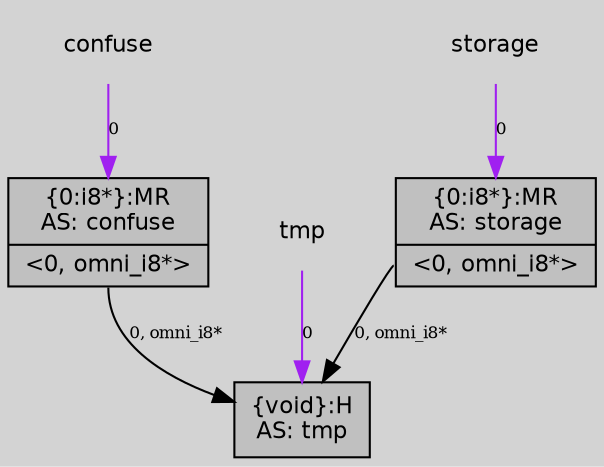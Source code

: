 digraph unnamed {
	graph [center=true, ratio=true, bgcolor=lightgray, fontname=Helvetica];
	node  [fontname=Helvetica, fontsize=11];

	Node0x7fd450605280 [shape=record,fillcolor=gray, style=filled,label="{\{0:i8*\}:MR\nAS: storage\n|{<s0>\<0, omni_i8*\>}}"];
	Node0x7fd4506053c0 [shape=record,fillcolor=gray, style=filled,label="{\{void\}:H\nAS: tmp\n}"];
	Node0x7fd450605690 [shape=record,fillcolor=gray, style=filled,label="{\{0:i8*\}:MR\nAS: confuse\n|{<s0>\<0, omni_i8*\>}}"];
	Node0x7fd4504114c8 [shape=plaintext, label ="confuse"];
	Node0x7fd4504114c8 -> Node0x7fd450605690[arrowtail=tee,label="0",fontsize=8,color=purple];
	Node0x7fd450411388 [shape=plaintext, label ="storage"];
	Node0x7fd450411388 -> Node0x7fd450605280[arrowtail=tee,label="0",fontsize=8,color=purple];
	Node0x7fd450412a18 [shape=plaintext, label ="tmp"];
	Node0x7fd450412a18 -> Node0x7fd4506053c0[arrowtail=tee,label="0",fontsize=8,color=purple];
	Node0x7fd450605280:s0 -> Node0x7fd4506053c0[arrowtail=tee,label="0, omni_i8*",fontsize=8];
	Node0x7fd450605690:s0 -> Node0x7fd4506053c0[arrowtail=tee,label="0, omni_i8*",fontsize=8];
}
